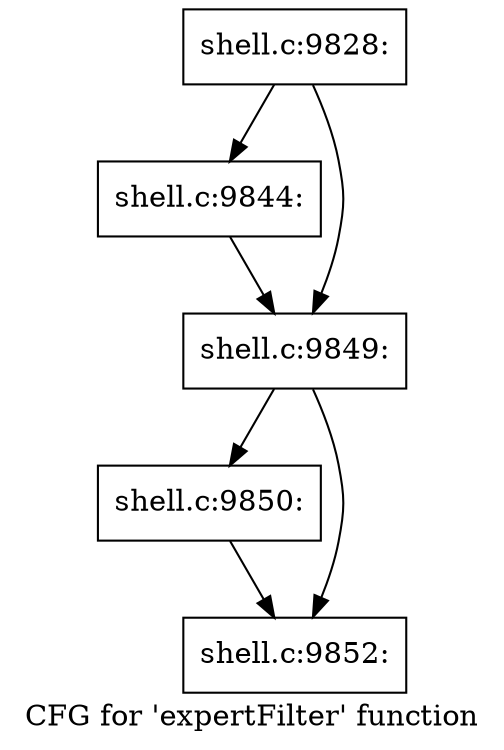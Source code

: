 digraph "CFG for 'expertFilter' function" {
	label="CFG for 'expertFilter' function";

	Node0x560276c22290 [shape=record,label="{shell.c:9828:}"];
	Node0x560276c22290 -> Node0x560276c27f50;
	Node0x560276c22290 -> Node0x560276c27fa0;
	Node0x560276c27f50 [shape=record,label="{shell.c:9844:}"];
	Node0x560276c27f50 -> Node0x560276c27fa0;
	Node0x560276c27fa0 [shape=record,label="{shell.c:9849:}"];
	Node0x560276c27fa0 -> Node0x560276c28fd0;
	Node0x560276c27fa0 -> Node0x560276c29250;
	Node0x560276c28fd0 [shape=record,label="{shell.c:9850:}"];
	Node0x560276c28fd0 -> Node0x560276c29250;
	Node0x560276c29250 [shape=record,label="{shell.c:9852:}"];
}
